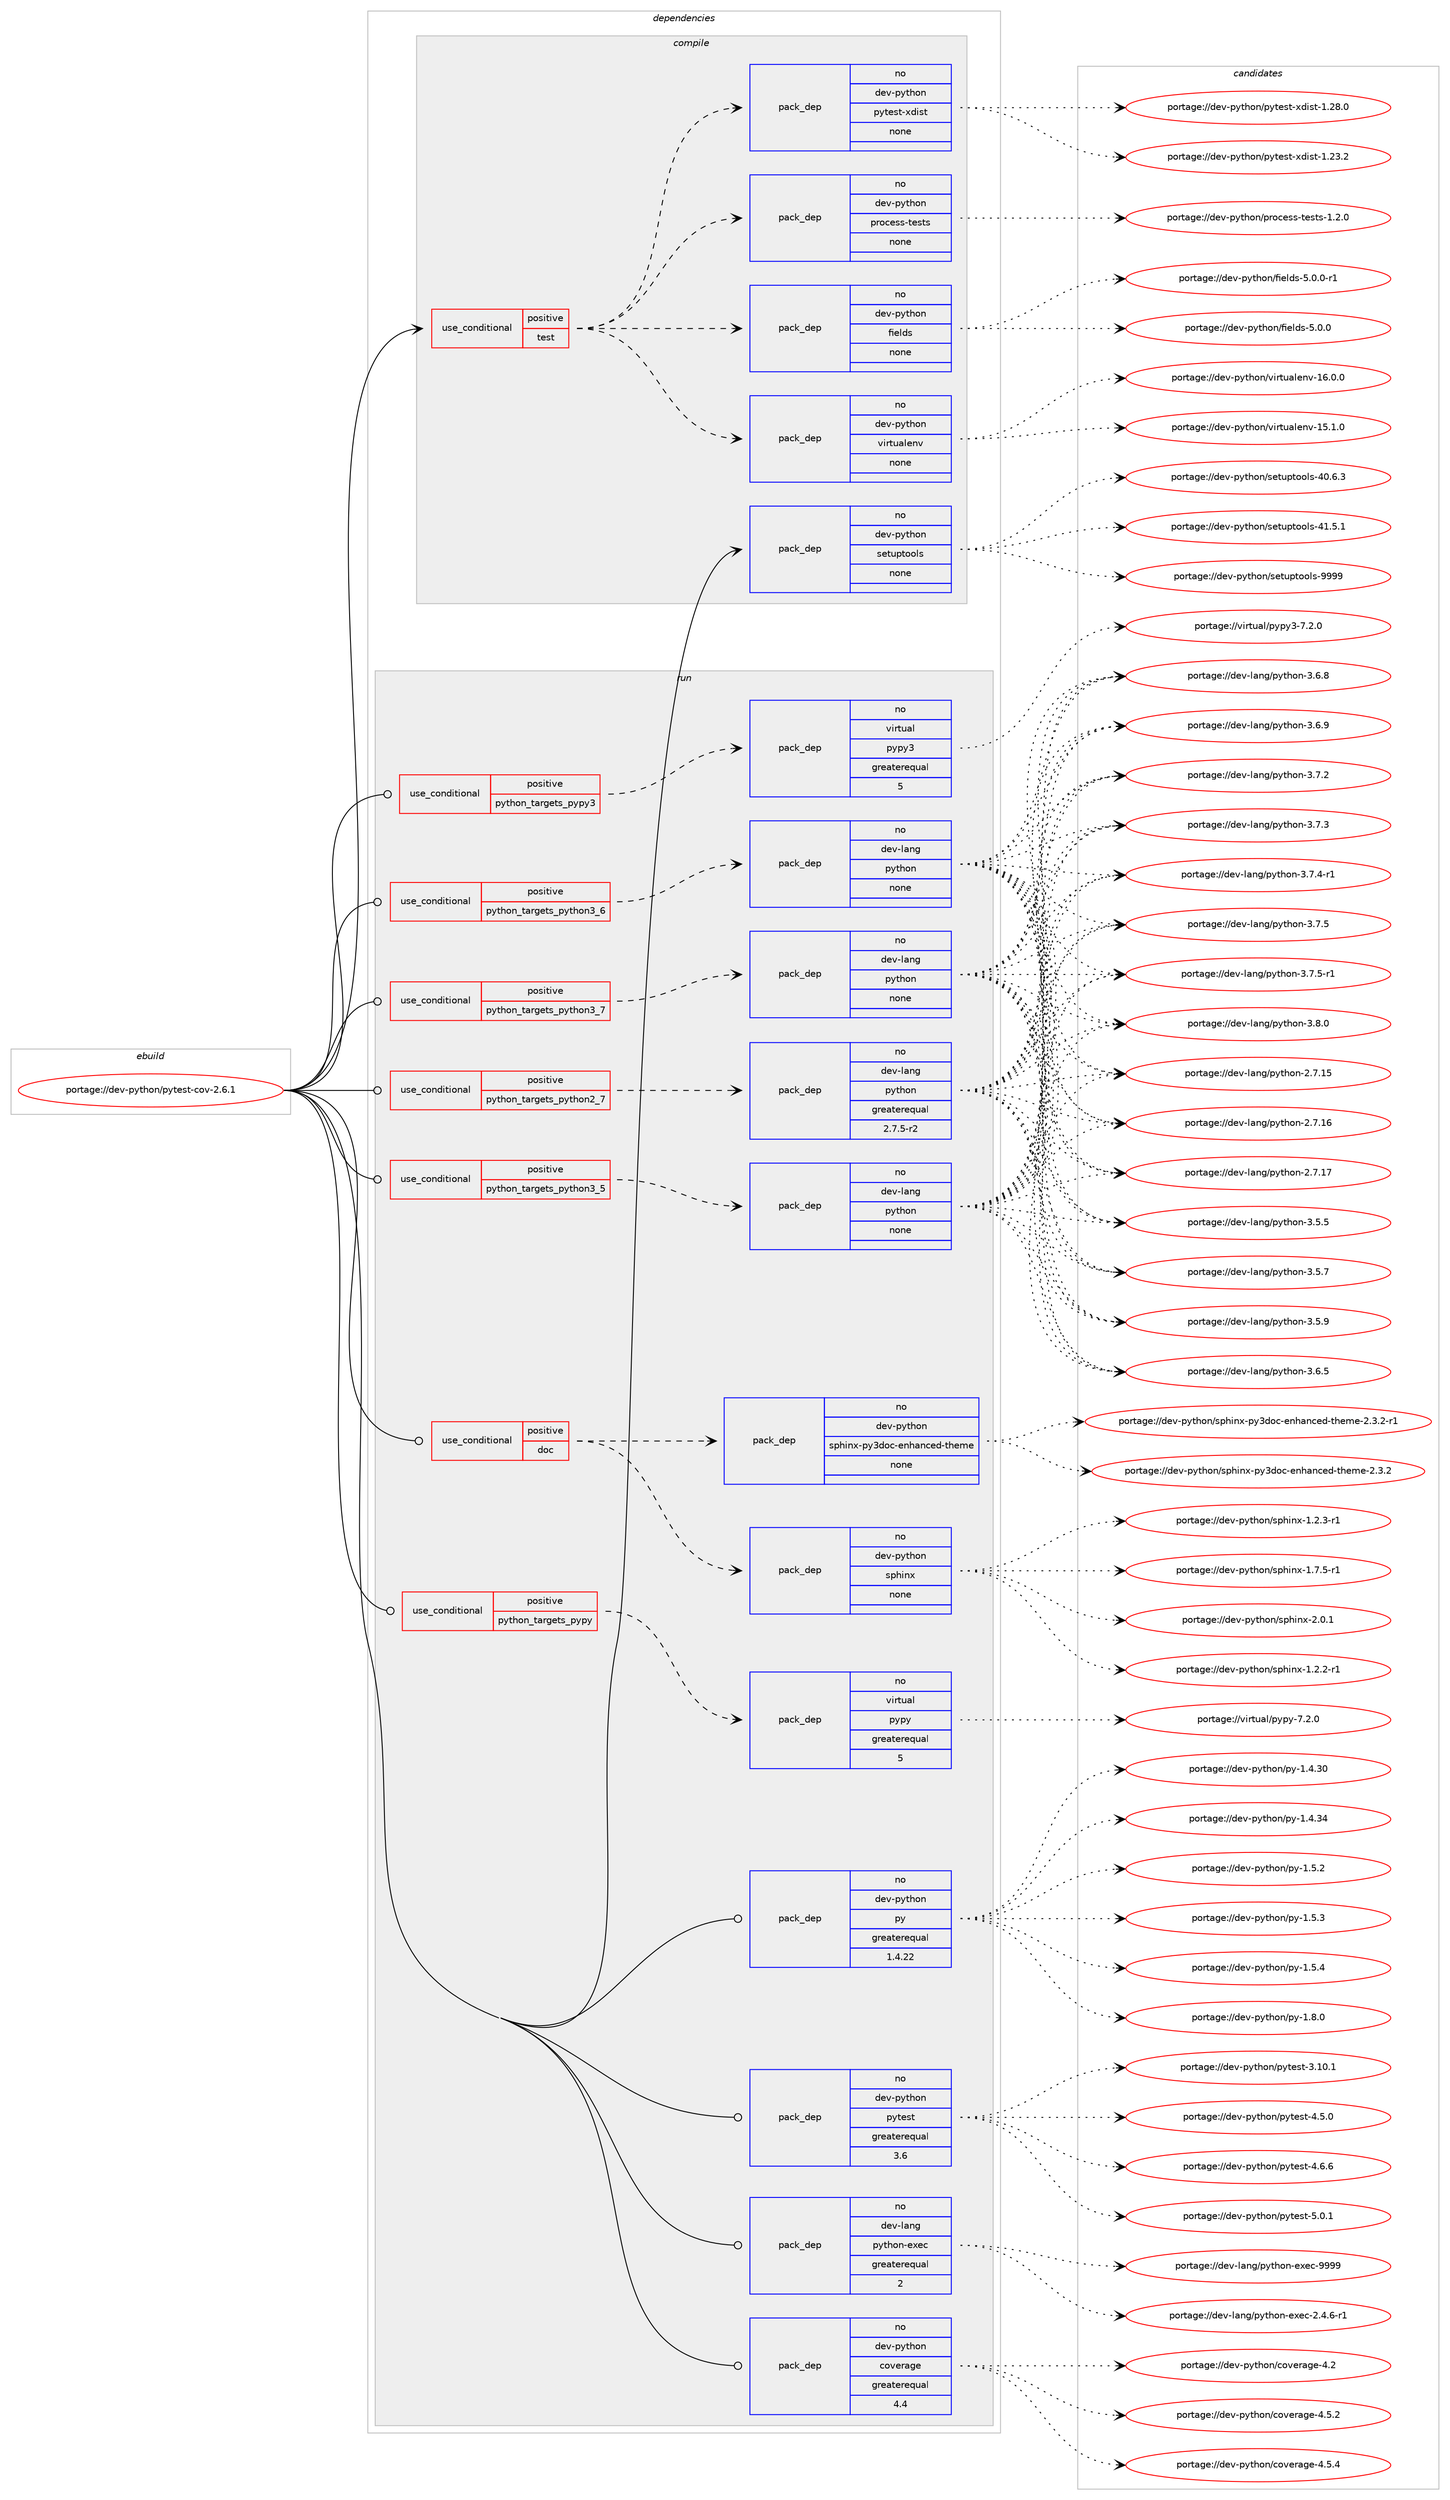 digraph prolog {

# *************
# Graph options
# *************

newrank=true;
concentrate=true;
compound=true;
graph [rankdir=LR,fontname=Helvetica,fontsize=10,ranksep=1.5];#, ranksep=2.5, nodesep=0.2];
edge  [arrowhead=vee];
node  [fontname=Helvetica,fontsize=10];

# **********
# The ebuild
# **********

subgraph cluster_leftcol {
color=gray;
rank=same;
label=<<i>ebuild</i>>;
id [label="portage://dev-python/pytest-cov-2.6.1", color=red, width=4, href="../dev-python/pytest-cov-2.6.1.svg"];
}

# ****************
# The dependencies
# ****************

subgraph cluster_midcol {
color=gray;
label=<<i>dependencies</i>>;
subgraph cluster_compile {
fillcolor="#eeeeee";
style=filled;
label=<<i>compile</i>>;
subgraph cond36302 {
dependency164307 [label=<<TABLE BORDER="0" CELLBORDER="1" CELLSPACING="0" CELLPADDING="4"><TR><TD ROWSPAN="3" CELLPADDING="10">use_conditional</TD></TR><TR><TD>positive</TD></TR><TR><TD>test</TD></TR></TABLE>>, shape=none, color=red];
subgraph pack124616 {
dependency164308 [label=<<TABLE BORDER="0" CELLBORDER="1" CELLSPACING="0" CELLPADDING="4" WIDTH="220"><TR><TD ROWSPAN="6" CELLPADDING="30">pack_dep</TD></TR><TR><TD WIDTH="110">no</TD></TR><TR><TD>dev-python</TD></TR><TR><TD>virtualenv</TD></TR><TR><TD>none</TD></TR><TR><TD></TD></TR></TABLE>>, shape=none, color=blue];
}
dependency164307:e -> dependency164308:w [weight=20,style="dashed",arrowhead="vee"];
subgraph pack124617 {
dependency164309 [label=<<TABLE BORDER="0" CELLBORDER="1" CELLSPACING="0" CELLPADDING="4" WIDTH="220"><TR><TD ROWSPAN="6" CELLPADDING="30">pack_dep</TD></TR><TR><TD WIDTH="110">no</TD></TR><TR><TD>dev-python</TD></TR><TR><TD>fields</TD></TR><TR><TD>none</TD></TR><TR><TD></TD></TR></TABLE>>, shape=none, color=blue];
}
dependency164307:e -> dependency164309:w [weight=20,style="dashed",arrowhead="vee"];
subgraph pack124618 {
dependency164310 [label=<<TABLE BORDER="0" CELLBORDER="1" CELLSPACING="0" CELLPADDING="4" WIDTH="220"><TR><TD ROWSPAN="6" CELLPADDING="30">pack_dep</TD></TR><TR><TD WIDTH="110">no</TD></TR><TR><TD>dev-python</TD></TR><TR><TD>process-tests</TD></TR><TR><TD>none</TD></TR><TR><TD></TD></TR></TABLE>>, shape=none, color=blue];
}
dependency164307:e -> dependency164310:w [weight=20,style="dashed",arrowhead="vee"];
subgraph pack124619 {
dependency164311 [label=<<TABLE BORDER="0" CELLBORDER="1" CELLSPACING="0" CELLPADDING="4" WIDTH="220"><TR><TD ROWSPAN="6" CELLPADDING="30">pack_dep</TD></TR><TR><TD WIDTH="110">no</TD></TR><TR><TD>dev-python</TD></TR><TR><TD>pytest-xdist</TD></TR><TR><TD>none</TD></TR><TR><TD></TD></TR></TABLE>>, shape=none, color=blue];
}
dependency164307:e -> dependency164311:w [weight=20,style="dashed",arrowhead="vee"];
}
id:e -> dependency164307:w [weight=20,style="solid",arrowhead="vee"];
subgraph pack124620 {
dependency164312 [label=<<TABLE BORDER="0" CELLBORDER="1" CELLSPACING="0" CELLPADDING="4" WIDTH="220"><TR><TD ROWSPAN="6" CELLPADDING="30">pack_dep</TD></TR><TR><TD WIDTH="110">no</TD></TR><TR><TD>dev-python</TD></TR><TR><TD>setuptools</TD></TR><TR><TD>none</TD></TR><TR><TD></TD></TR></TABLE>>, shape=none, color=blue];
}
id:e -> dependency164312:w [weight=20,style="solid",arrowhead="vee"];
}
subgraph cluster_compileandrun {
fillcolor="#eeeeee";
style=filled;
label=<<i>compile and run</i>>;
}
subgraph cluster_run {
fillcolor="#eeeeee";
style=filled;
label=<<i>run</i>>;
subgraph cond36303 {
dependency164313 [label=<<TABLE BORDER="0" CELLBORDER="1" CELLSPACING="0" CELLPADDING="4"><TR><TD ROWSPAN="3" CELLPADDING="10">use_conditional</TD></TR><TR><TD>positive</TD></TR><TR><TD>doc</TD></TR></TABLE>>, shape=none, color=red];
subgraph pack124621 {
dependency164314 [label=<<TABLE BORDER="0" CELLBORDER="1" CELLSPACING="0" CELLPADDING="4" WIDTH="220"><TR><TD ROWSPAN="6" CELLPADDING="30">pack_dep</TD></TR><TR><TD WIDTH="110">no</TD></TR><TR><TD>dev-python</TD></TR><TR><TD>sphinx</TD></TR><TR><TD>none</TD></TR><TR><TD></TD></TR></TABLE>>, shape=none, color=blue];
}
dependency164313:e -> dependency164314:w [weight=20,style="dashed",arrowhead="vee"];
subgraph pack124622 {
dependency164315 [label=<<TABLE BORDER="0" CELLBORDER="1" CELLSPACING="0" CELLPADDING="4" WIDTH="220"><TR><TD ROWSPAN="6" CELLPADDING="30">pack_dep</TD></TR><TR><TD WIDTH="110">no</TD></TR><TR><TD>dev-python</TD></TR><TR><TD>sphinx-py3doc-enhanced-theme</TD></TR><TR><TD>none</TD></TR><TR><TD></TD></TR></TABLE>>, shape=none, color=blue];
}
dependency164313:e -> dependency164315:w [weight=20,style="dashed",arrowhead="vee"];
}
id:e -> dependency164313:w [weight=20,style="solid",arrowhead="odot"];
subgraph cond36304 {
dependency164316 [label=<<TABLE BORDER="0" CELLBORDER="1" CELLSPACING="0" CELLPADDING="4"><TR><TD ROWSPAN="3" CELLPADDING="10">use_conditional</TD></TR><TR><TD>positive</TD></TR><TR><TD>python_targets_pypy</TD></TR></TABLE>>, shape=none, color=red];
subgraph pack124623 {
dependency164317 [label=<<TABLE BORDER="0" CELLBORDER="1" CELLSPACING="0" CELLPADDING="4" WIDTH="220"><TR><TD ROWSPAN="6" CELLPADDING="30">pack_dep</TD></TR><TR><TD WIDTH="110">no</TD></TR><TR><TD>virtual</TD></TR><TR><TD>pypy</TD></TR><TR><TD>greaterequal</TD></TR><TR><TD>5</TD></TR></TABLE>>, shape=none, color=blue];
}
dependency164316:e -> dependency164317:w [weight=20,style="dashed",arrowhead="vee"];
}
id:e -> dependency164316:w [weight=20,style="solid",arrowhead="odot"];
subgraph cond36305 {
dependency164318 [label=<<TABLE BORDER="0" CELLBORDER="1" CELLSPACING="0" CELLPADDING="4"><TR><TD ROWSPAN="3" CELLPADDING="10">use_conditional</TD></TR><TR><TD>positive</TD></TR><TR><TD>python_targets_pypy3</TD></TR></TABLE>>, shape=none, color=red];
subgraph pack124624 {
dependency164319 [label=<<TABLE BORDER="0" CELLBORDER="1" CELLSPACING="0" CELLPADDING="4" WIDTH="220"><TR><TD ROWSPAN="6" CELLPADDING="30">pack_dep</TD></TR><TR><TD WIDTH="110">no</TD></TR><TR><TD>virtual</TD></TR><TR><TD>pypy3</TD></TR><TR><TD>greaterequal</TD></TR><TR><TD>5</TD></TR></TABLE>>, shape=none, color=blue];
}
dependency164318:e -> dependency164319:w [weight=20,style="dashed",arrowhead="vee"];
}
id:e -> dependency164318:w [weight=20,style="solid",arrowhead="odot"];
subgraph cond36306 {
dependency164320 [label=<<TABLE BORDER="0" CELLBORDER="1" CELLSPACING="0" CELLPADDING="4"><TR><TD ROWSPAN="3" CELLPADDING="10">use_conditional</TD></TR><TR><TD>positive</TD></TR><TR><TD>python_targets_python2_7</TD></TR></TABLE>>, shape=none, color=red];
subgraph pack124625 {
dependency164321 [label=<<TABLE BORDER="0" CELLBORDER="1" CELLSPACING="0" CELLPADDING="4" WIDTH="220"><TR><TD ROWSPAN="6" CELLPADDING="30">pack_dep</TD></TR><TR><TD WIDTH="110">no</TD></TR><TR><TD>dev-lang</TD></TR><TR><TD>python</TD></TR><TR><TD>greaterequal</TD></TR><TR><TD>2.7.5-r2</TD></TR></TABLE>>, shape=none, color=blue];
}
dependency164320:e -> dependency164321:w [weight=20,style="dashed",arrowhead="vee"];
}
id:e -> dependency164320:w [weight=20,style="solid",arrowhead="odot"];
subgraph cond36307 {
dependency164322 [label=<<TABLE BORDER="0" CELLBORDER="1" CELLSPACING="0" CELLPADDING="4"><TR><TD ROWSPAN="3" CELLPADDING="10">use_conditional</TD></TR><TR><TD>positive</TD></TR><TR><TD>python_targets_python3_5</TD></TR></TABLE>>, shape=none, color=red];
subgraph pack124626 {
dependency164323 [label=<<TABLE BORDER="0" CELLBORDER="1" CELLSPACING="0" CELLPADDING="4" WIDTH="220"><TR><TD ROWSPAN="6" CELLPADDING="30">pack_dep</TD></TR><TR><TD WIDTH="110">no</TD></TR><TR><TD>dev-lang</TD></TR><TR><TD>python</TD></TR><TR><TD>none</TD></TR><TR><TD></TD></TR></TABLE>>, shape=none, color=blue];
}
dependency164322:e -> dependency164323:w [weight=20,style="dashed",arrowhead="vee"];
}
id:e -> dependency164322:w [weight=20,style="solid",arrowhead="odot"];
subgraph cond36308 {
dependency164324 [label=<<TABLE BORDER="0" CELLBORDER="1" CELLSPACING="0" CELLPADDING="4"><TR><TD ROWSPAN="3" CELLPADDING="10">use_conditional</TD></TR><TR><TD>positive</TD></TR><TR><TD>python_targets_python3_6</TD></TR></TABLE>>, shape=none, color=red];
subgraph pack124627 {
dependency164325 [label=<<TABLE BORDER="0" CELLBORDER="1" CELLSPACING="0" CELLPADDING="4" WIDTH="220"><TR><TD ROWSPAN="6" CELLPADDING="30">pack_dep</TD></TR><TR><TD WIDTH="110">no</TD></TR><TR><TD>dev-lang</TD></TR><TR><TD>python</TD></TR><TR><TD>none</TD></TR><TR><TD></TD></TR></TABLE>>, shape=none, color=blue];
}
dependency164324:e -> dependency164325:w [weight=20,style="dashed",arrowhead="vee"];
}
id:e -> dependency164324:w [weight=20,style="solid",arrowhead="odot"];
subgraph cond36309 {
dependency164326 [label=<<TABLE BORDER="0" CELLBORDER="1" CELLSPACING="0" CELLPADDING="4"><TR><TD ROWSPAN="3" CELLPADDING="10">use_conditional</TD></TR><TR><TD>positive</TD></TR><TR><TD>python_targets_python3_7</TD></TR></TABLE>>, shape=none, color=red];
subgraph pack124628 {
dependency164327 [label=<<TABLE BORDER="0" CELLBORDER="1" CELLSPACING="0" CELLPADDING="4" WIDTH="220"><TR><TD ROWSPAN="6" CELLPADDING="30">pack_dep</TD></TR><TR><TD WIDTH="110">no</TD></TR><TR><TD>dev-lang</TD></TR><TR><TD>python</TD></TR><TR><TD>none</TD></TR><TR><TD></TD></TR></TABLE>>, shape=none, color=blue];
}
dependency164326:e -> dependency164327:w [weight=20,style="dashed",arrowhead="vee"];
}
id:e -> dependency164326:w [weight=20,style="solid",arrowhead="odot"];
subgraph pack124629 {
dependency164328 [label=<<TABLE BORDER="0" CELLBORDER="1" CELLSPACING="0" CELLPADDING="4" WIDTH="220"><TR><TD ROWSPAN="6" CELLPADDING="30">pack_dep</TD></TR><TR><TD WIDTH="110">no</TD></TR><TR><TD>dev-lang</TD></TR><TR><TD>python-exec</TD></TR><TR><TD>greaterequal</TD></TR><TR><TD>2</TD></TR></TABLE>>, shape=none, color=blue];
}
id:e -> dependency164328:w [weight=20,style="solid",arrowhead="odot"];
subgraph pack124630 {
dependency164329 [label=<<TABLE BORDER="0" CELLBORDER="1" CELLSPACING="0" CELLPADDING="4" WIDTH="220"><TR><TD ROWSPAN="6" CELLPADDING="30">pack_dep</TD></TR><TR><TD WIDTH="110">no</TD></TR><TR><TD>dev-python</TD></TR><TR><TD>coverage</TD></TR><TR><TD>greaterequal</TD></TR><TR><TD>4.4</TD></TR></TABLE>>, shape=none, color=blue];
}
id:e -> dependency164329:w [weight=20,style="solid",arrowhead="odot"];
subgraph pack124631 {
dependency164330 [label=<<TABLE BORDER="0" CELLBORDER="1" CELLSPACING="0" CELLPADDING="4" WIDTH="220"><TR><TD ROWSPAN="6" CELLPADDING="30">pack_dep</TD></TR><TR><TD WIDTH="110">no</TD></TR><TR><TD>dev-python</TD></TR><TR><TD>py</TD></TR><TR><TD>greaterequal</TD></TR><TR><TD>1.4.22</TD></TR></TABLE>>, shape=none, color=blue];
}
id:e -> dependency164330:w [weight=20,style="solid",arrowhead="odot"];
subgraph pack124632 {
dependency164331 [label=<<TABLE BORDER="0" CELLBORDER="1" CELLSPACING="0" CELLPADDING="4" WIDTH="220"><TR><TD ROWSPAN="6" CELLPADDING="30">pack_dep</TD></TR><TR><TD WIDTH="110">no</TD></TR><TR><TD>dev-python</TD></TR><TR><TD>pytest</TD></TR><TR><TD>greaterequal</TD></TR><TR><TD>3.6</TD></TR></TABLE>>, shape=none, color=blue];
}
id:e -> dependency164331:w [weight=20,style="solid",arrowhead="odot"];
}
}

# **************
# The candidates
# **************

subgraph cluster_choices {
rank=same;
color=gray;
label=<<i>candidates</i>>;

subgraph choice124616 {
color=black;
nodesep=1;
choiceportage10010111845112121116104111110471181051141161179710810111011845495346494648 [label="portage://dev-python/virtualenv-15.1.0", color=red, width=4,href="../dev-python/virtualenv-15.1.0.svg"];
choiceportage10010111845112121116104111110471181051141161179710810111011845495446484648 [label="portage://dev-python/virtualenv-16.0.0", color=red, width=4,href="../dev-python/virtualenv-16.0.0.svg"];
dependency164308:e -> choiceportage10010111845112121116104111110471181051141161179710810111011845495346494648:w [style=dotted,weight="100"];
dependency164308:e -> choiceportage10010111845112121116104111110471181051141161179710810111011845495446484648:w [style=dotted,weight="100"];
}
subgraph choice124617 {
color=black;
nodesep=1;
choiceportage1001011184511212111610411111047102105101108100115455346484648 [label="portage://dev-python/fields-5.0.0", color=red, width=4,href="../dev-python/fields-5.0.0.svg"];
choiceportage10010111845112121116104111110471021051011081001154553464846484511449 [label="portage://dev-python/fields-5.0.0-r1", color=red, width=4,href="../dev-python/fields-5.0.0-r1.svg"];
dependency164309:e -> choiceportage1001011184511212111610411111047102105101108100115455346484648:w [style=dotted,weight="100"];
dependency164309:e -> choiceportage10010111845112121116104111110471021051011081001154553464846484511449:w [style=dotted,weight="100"];
}
subgraph choice124618 {
color=black;
nodesep=1;
choiceportage10010111845112121116104111110471121141119910111511545116101115116115454946504648 [label="portage://dev-python/process-tests-1.2.0", color=red, width=4,href="../dev-python/process-tests-1.2.0.svg"];
dependency164310:e -> choiceportage10010111845112121116104111110471121141119910111511545116101115116115454946504648:w [style=dotted,weight="100"];
}
subgraph choice124619 {
color=black;
nodesep=1;
choiceportage10010111845112121116104111110471121211161011151164512010010511511645494650514650 [label="portage://dev-python/pytest-xdist-1.23.2", color=red, width=4,href="../dev-python/pytest-xdist-1.23.2.svg"];
choiceportage10010111845112121116104111110471121211161011151164512010010511511645494650564648 [label="portage://dev-python/pytest-xdist-1.28.0", color=red, width=4,href="../dev-python/pytest-xdist-1.28.0.svg"];
dependency164311:e -> choiceportage10010111845112121116104111110471121211161011151164512010010511511645494650514650:w [style=dotted,weight="100"];
dependency164311:e -> choiceportage10010111845112121116104111110471121211161011151164512010010511511645494650564648:w [style=dotted,weight="100"];
}
subgraph choice124620 {
color=black;
nodesep=1;
choiceportage100101118451121211161041111104711510111611711211611111110811545524846544651 [label="portage://dev-python/setuptools-40.6.3", color=red, width=4,href="../dev-python/setuptools-40.6.3.svg"];
choiceportage100101118451121211161041111104711510111611711211611111110811545524946534649 [label="portage://dev-python/setuptools-41.5.1", color=red, width=4,href="../dev-python/setuptools-41.5.1.svg"];
choiceportage10010111845112121116104111110471151011161171121161111111081154557575757 [label="portage://dev-python/setuptools-9999", color=red, width=4,href="../dev-python/setuptools-9999.svg"];
dependency164312:e -> choiceportage100101118451121211161041111104711510111611711211611111110811545524846544651:w [style=dotted,weight="100"];
dependency164312:e -> choiceportage100101118451121211161041111104711510111611711211611111110811545524946534649:w [style=dotted,weight="100"];
dependency164312:e -> choiceportage10010111845112121116104111110471151011161171121161111111081154557575757:w [style=dotted,weight="100"];
}
subgraph choice124621 {
color=black;
nodesep=1;
choiceportage10010111845112121116104111110471151121041051101204549465046504511449 [label="portage://dev-python/sphinx-1.2.2-r1", color=red, width=4,href="../dev-python/sphinx-1.2.2-r1.svg"];
choiceportage10010111845112121116104111110471151121041051101204549465046514511449 [label="portage://dev-python/sphinx-1.2.3-r1", color=red, width=4,href="../dev-python/sphinx-1.2.3-r1.svg"];
choiceportage10010111845112121116104111110471151121041051101204549465546534511449 [label="portage://dev-python/sphinx-1.7.5-r1", color=red, width=4,href="../dev-python/sphinx-1.7.5-r1.svg"];
choiceportage1001011184511212111610411111047115112104105110120455046484649 [label="portage://dev-python/sphinx-2.0.1", color=red, width=4,href="../dev-python/sphinx-2.0.1.svg"];
dependency164314:e -> choiceportage10010111845112121116104111110471151121041051101204549465046504511449:w [style=dotted,weight="100"];
dependency164314:e -> choiceportage10010111845112121116104111110471151121041051101204549465046514511449:w [style=dotted,weight="100"];
dependency164314:e -> choiceportage10010111845112121116104111110471151121041051101204549465546534511449:w [style=dotted,weight="100"];
dependency164314:e -> choiceportage1001011184511212111610411111047115112104105110120455046484649:w [style=dotted,weight="100"];
}
subgraph choice124622 {
color=black;
nodesep=1;
choiceportage100101118451121211161041111104711511210410511012045112121511001119945101110104971109910110045116104101109101455046514650 [label="portage://dev-python/sphinx-py3doc-enhanced-theme-2.3.2", color=red, width=4,href="../dev-python/sphinx-py3doc-enhanced-theme-2.3.2.svg"];
choiceportage1001011184511212111610411111047115112104105110120451121215110011199451011101049711099101100451161041011091014550465146504511449 [label="portage://dev-python/sphinx-py3doc-enhanced-theme-2.3.2-r1", color=red, width=4,href="../dev-python/sphinx-py3doc-enhanced-theme-2.3.2-r1.svg"];
dependency164315:e -> choiceportage100101118451121211161041111104711511210410511012045112121511001119945101110104971109910110045116104101109101455046514650:w [style=dotted,weight="100"];
dependency164315:e -> choiceportage1001011184511212111610411111047115112104105110120451121215110011199451011101049711099101100451161041011091014550465146504511449:w [style=dotted,weight="100"];
}
subgraph choice124623 {
color=black;
nodesep=1;
choiceportage1181051141161179710847112121112121455546504648 [label="portage://virtual/pypy-7.2.0", color=red, width=4,href="../virtual/pypy-7.2.0.svg"];
dependency164317:e -> choiceportage1181051141161179710847112121112121455546504648:w [style=dotted,weight="100"];
}
subgraph choice124624 {
color=black;
nodesep=1;
choiceportage118105114116117971084711212111212151455546504648 [label="portage://virtual/pypy3-7.2.0", color=red, width=4,href="../virtual/pypy3-7.2.0.svg"];
dependency164319:e -> choiceportage118105114116117971084711212111212151455546504648:w [style=dotted,weight="100"];
}
subgraph choice124625 {
color=black;
nodesep=1;
choiceportage10010111845108971101034711212111610411111045504655464953 [label="portage://dev-lang/python-2.7.15", color=red, width=4,href="../dev-lang/python-2.7.15.svg"];
choiceportage10010111845108971101034711212111610411111045504655464954 [label="portage://dev-lang/python-2.7.16", color=red, width=4,href="../dev-lang/python-2.7.16.svg"];
choiceportage10010111845108971101034711212111610411111045504655464955 [label="portage://dev-lang/python-2.7.17", color=red, width=4,href="../dev-lang/python-2.7.17.svg"];
choiceportage100101118451089711010347112121116104111110455146534653 [label="portage://dev-lang/python-3.5.5", color=red, width=4,href="../dev-lang/python-3.5.5.svg"];
choiceportage100101118451089711010347112121116104111110455146534655 [label="portage://dev-lang/python-3.5.7", color=red, width=4,href="../dev-lang/python-3.5.7.svg"];
choiceportage100101118451089711010347112121116104111110455146534657 [label="portage://dev-lang/python-3.5.9", color=red, width=4,href="../dev-lang/python-3.5.9.svg"];
choiceportage100101118451089711010347112121116104111110455146544653 [label="portage://dev-lang/python-3.6.5", color=red, width=4,href="../dev-lang/python-3.6.5.svg"];
choiceportage100101118451089711010347112121116104111110455146544656 [label="portage://dev-lang/python-3.6.8", color=red, width=4,href="../dev-lang/python-3.6.8.svg"];
choiceportage100101118451089711010347112121116104111110455146544657 [label="portage://dev-lang/python-3.6.9", color=red, width=4,href="../dev-lang/python-3.6.9.svg"];
choiceportage100101118451089711010347112121116104111110455146554650 [label="portage://dev-lang/python-3.7.2", color=red, width=4,href="../dev-lang/python-3.7.2.svg"];
choiceportage100101118451089711010347112121116104111110455146554651 [label="portage://dev-lang/python-3.7.3", color=red, width=4,href="../dev-lang/python-3.7.3.svg"];
choiceportage1001011184510897110103471121211161041111104551465546524511449 [label="portage://dev-lang/python-3.7.4-r1", color=red, width=4,href="../dev-lang/python-3.7.4-r1.svg"];
choiceportage100101118451089711010347112121116104111110455146554653 [label="portage://dev-lang/python-3.7.5", color=red, width=4,href="../dev-lang/python-3.7.5.svg"];
choiceportage1001011184510897110103471121211161041111104551465546534511449 [label="portage://dev-lang/python-3.7.5-r1", color=red, width=4,href="../dev-lang/python-3.7.5-r1.svg"];
choiceportage100101118451089711010347112121116104111110455146564648 [label="portage://dev-lang/python-3.8.0", color=red, width=4,href="../dev-lang/python-3.8.0.svg"];
dependency164321:e -> choiceportage10010111845108971101034711212111610411111045504655464953:w [style=dotted,weight="100"];
dependency164321:e -> choiceportage10010111845108971101034711212111610411111045504655464954:w [style=dotted,weight="100"];
dependency164321:e -> choiceportage10010111845108971101034711212111610411111045504655464955:w [style=dotted,weight="100"];
dependency164321:e -> choiceportage100101118451089711010347112121116104111110455146534653:w [style=dotted,weight="100"];
dependency164321:e -> choiceportage100101118451089711010347112121116104111110455146534655:w [style=dotted,weight="100"];
dependency164321:e -> choiceportage100101118451089711010347112121116104111110455146534657:w [style=dotted,weight="100"];
dependency164321:e -> choiceportage100101118451089711010347112121116104111110455146544653:w [style=dotted,weight="100"];
dependency164321:e -> choiceportage100101118451089711010347112121116104111110455146544656:w [style=dotted,weight="100"];
dependency164321:e -> choiceportage100101118451089711010347112121116104111110455146544657:w [style=dotted,weight="100"];
dependency164321:e -> choiceportage100101118451089711010347112121116104111110455146554650:w [style=dotted,weight="100"];
dependency164321:e -> choiceportage100101118451089711010347112121116104111110455146554651:w [style=dotted,weight="100"];
dependency164321:e -> choiceportage1001011184510897110103471121211161041111104551465546524511449:w [style=dotted,weight="100"];
dependency164321:e -> choiceportage100101118451089711010347112121116104111110455146554653:w [style=dotted,weight="100"];
dependency164321:e -> choiceportage1001011184510897110103471121211161041111104551465546534511449:w [style=dotted,weight="100"];
dependency164321:e -> choiceportage100101118451089711010347112121116104111110455146564648:w [style=dotted,weight="100"];
}
subgraph choice124626 {
color=black;
nodesep=1;
choiceportage10010111845108971101034711212111610411111045504655464953 [label="portage://dev-lang/python-2.7.15", color=red, width=4,href="../dev-lang/python-2.7.15.svg"];
choiceportage10010111845108971101034711212111610411111045504655464954 [label="portage://dev-lang/python-2.7.16", color=red, width=4,href="../dev-lang/python-2.7.16.svg"];
choiceportage10010111845108971101034711212111610411111045504655464955 [label="portage://dev-lang/python-2.7.17", color=red, width=4,href="../dev-lang/python-2.7.17.svg"];
choiceportage100101118451089711010347112121116104111110455146534653 [label="portage://dev-lang/python-3.5.5", color=red, width=4,href="../dev-lang/python-3.5.5.svg"];
choiceportage100101118451089711010347112121116104111110455146534655 [label="portage://dev-lang/python-3.5.7", color=red, width=4,href="../dev-lang/python-3.5.7.svg"];
choiceportage100101118451089711010347112121116104111110455146534657 [label="portage://dev-lang/python-3.5.9", color=red, width=4,href="../dev-lang/python-3.5.9.svg"];
choiceportage100101118451089711010347112121116104111110455146544653 [label="portage://dev-lang/python-3.6.5", color=red, width=4,href="../dev-lang/python-3.6.5.svg"];
choiceportage100101118451089711010347112121116104111110455146544656 [label="portage://dev-lang/python-3.6.8", color=red, width=4,href="../dev-lang/python-3.6.8.svg"];
choiceportage100101118451089711010347112121116104111110455146544657 [label="portage://dev-lang/python-3.6.9", color=red, width=4,href="../dev-lang/python-3.6.9.svg"];
choiceportage100101118451089711010347112121116104111110455146554650 [label="portage://dev-lang/python-3.7.2", color=red, width=4,href="../dev-lang/python-3.7.2.svg"];
choiceportage100101118451089711010347112121116104111110455146554651 [label="portage://dev-lang/python-3.7.3", color=red, width=4,href="../dev-lang/python-3.7.3.svg"];
choiceportage1001011184510897110103471121211161041111104551465546524511449 [label="portage://dev-lang/python-3.7.4-r1", color=red, width=4,href="../dev-lang/python-3.7.4-r1.svg"];
choiceportage100101118451089711010347112121116104111110455146554653 [label="portage://dev-lang/python-3.7.5", color=red, width=4,href="../dev-lang/python-3.7.5.svg"];
choiceportage1001011184510897110103471121211161041111104551465546534511449 [label="portage://dev-lang/python-3.7.5-r1", color=red, width=4,href="../dev-lang/python-3.7.5-r1.svg"];
choiceportage100101118451089711010347112121116104111110455146564648 [label="portage://dev-lang/python-3.8.0", color=red, width=4,href="../dev-lang/python-3.8.0.svg"];
dependency164323:e -> choiceportage10010111845108971101034711212111610411111045504655464953:w [style=dotted,weight="100"];
dependency164323:e -> choiceportage10010111845108971101034711212111610411111045504655464954:w [style=dotted,weight="100"];
dependency164323:e -> choiceportage10010111845108971101034711212111610411111045504655464955:w [style=dotted,weight="100"];
dependency164323:e -> choiceportage100101118451089711010347112121116104111110455146534653:w [style=dotted,weight="100"];
dependency164323:e -> choiceportage100101118451089711010347112121116104111110455146534655:w [style=dotted,weight="100"];
dependency164323:e -> choiceportage100101118451089711010347112121116104111110455146534657:w [style=dotted,weight="100"];
dependency164323:e -> choiceportage100101118451089711010347112121116104111110455146544653:w [style=dotted,weight="100"];
dependency164323:e -> choiceportage100101118451089711010347112121116104111110455146544656:w [style=dotted,weight="100"];
dependency164323:e -> choiceportage100101118451089711010347112121116104111110455146544657:w [style=dotted,weight="100"];
dependency164323:e -> choiceportage100101118451089711010347112121116104111110455146554650:w [style=dotted,weight="100"];
dependency164323:e -> choiceportage100101118451089711010347112121116104111110455146554651:w [style=dotted,weight="100"];
dependency164323:e -> choiceportage1001011184510897110103471121211161041111104551465546524511449:w [style=dotted,weight="100"];
dependency164323:e -> choiceportage100101118451089711010347112121116104111110455146554653:w [style=dotted,weight="100"];
dependency164323:e -> choiceportage1001011184510897110103471121211161041111104551465546534511449:w [style=dotted,weight="100"];
dependency164323:e -> choiceportage100101118451089711010347112121116104111110455146564648:w [style=dotted,weight="100"];
}
subgraph choice124627 {
color=black;
nodesep=1;
choiceportage10010111845108971101034711212111610411111045504655464953 [label="portage://dev-lang/python-2.7.15", color=red, width=4,href="../dev-lang/python-2.7.15.svg"];
choiceportage10010111845108971101034711212111610411111045504655464954 [label="portage://dev-lang/python-2.7.16", color=red, width=4,href="../dev-lang/python-2.7.16.svg"];
choiceportage10010111845108971101034711212111610411111045504655464955 [label="portage://dev-lang/python-2.7.17", color=red, width=4,href="../dev-lang/python-2.7.17.svg"];
choiceportage100101118451089711010347112121116104111110455146534653 [label="portage://dev-lang/python-3.5.5", color=red, width=4,href="../dev-lang/python-3.5.5.svg"];
choiceportage100101118451089711010347112121116104111110455146534655 [label="portage://dev-lang/python-3.5.7", color=red, width=4,href="../dev-lang/python-3.5.7.svg"];
choiceportage100101118451089711010347112121116104111110455146534657 [label="portage://dev-lang/python-3.5.9", color=red, width=4,href="../dev-lang/python-3.5.9.svg"];
choiceportage100101118451089711010347112121116104111110455146544653 [label="portage://dev-lang/python-3.6.5", color=red, width=4,href="../dev-lang/python-3.6.5.svg"];
choiceportage100101118451089711010347112121116104111110455146544656 [label="portage://dev-lang/python-3.6.8", color=red, width=4,href="../dev-lang/python-3.6.8.svg"];
choiceportage100101118451089711010347112121116104111110455146544657 [label="portage://dev-lang/python-3.6.9", color=red, width=4,href="../dev-lang/python-3.6.9.svg"];
choiceportage100101118451089711010347112121116104111110455146554650 [label="portage://dev-lang/python-3.7.2", color=red, width=4,href="../dev-lang/python-3.7.2.svg"];
choiceportage100101118451089711010347112121116104111110455146554651 [label="portage://dev-lang/python-3.7.3", color=red, width=4,href="../dev-lang/python-3.7.3.svg"];
choiceportage1001011184510897110103471121211161041111104551465546524511449 [label="portage://dev-lang/python-3.7.4-r1", color=red, width=4,href="../dev-lang/python-3.7.4-r1.svg"];
choiceportage100101118451089711010347112121116104111110455146554653 [label="portage://dev-lang/python-3.7.5", color=red, width=4,href="../dev-lang/python-3.7.5.svg"];
choiceportage1001011184510897110103471121211161041111104551465546534511449 [label="portage://dev-lang/python-3.7.5-r1", color=red, width=4,href="../dev-lang/python-3.7.5-r1.svg"];
choiceportage100101118451089711010347112121116104111110455146564648 [label="portage://dev-lang/python-3.8.0", color=red, width=4,href="../dev-lang/python-3.8.0.svg"];
dependency164325:e -> choiceportage10010111845108971101034711212111610411111045504655464953:w [style=dotted,weight="100"];
dependency164325:e -> choiceportage10010111845108971101034711212111610411111045504655464954:w [style=dotted,weight="100"];
dependency164325:e -> choiceportage10010111845108971101034711212111610411111045504655464955:w [style=dotted,weight="100"];
dependency164325:e -> choiceportage100101118451089711010347112121116104111110455146534653:w [style=dotted,weight="100"];
dependency164325:e -> choiceportage100101118451089711010347112121116104111110455146534655:w [style=dotted,weight="100"];
dependency164325:e -> choiceportage100101118451089711010347112121116104111110455146534657:w [style=dotted,weight="100"];
dependency164325:e -> choiceportage100101118451089711010347112121116104111110455146544653:w [style=dotted,weight="100"];
dependency164325:e -> choiceportage100101118451089711010347112121116104111110455146544656:w [style=dotted,weight="100"];
dependency164325:e -> choiceportage100101118451089711010347112121116104111110455146544657:w [style=dotted,weight="100"];
dependency164325:e -> choiceportage100101118451089711010347112121116104111110455146554650:w [style=dotted,weight="100"];
dependency164325:e -> choiceportage100101118451089711010347112121116104111110455146554651:w [style=dotted,weight="100"];
dependency164325:e -> choiceportage1001011184510897110103471121211161041111104551465546524511449:w [style=dotted,weight="100"];
dependency164325:e -> choiceportage100101118451089711010347112121116104111110455146554653:w [style=dotted,weight="100"];
dependency164325:e -> choiceportage1001011184510897110103471121211161041111104551465546534511449:w [style=dotted,weight="100"];
dependency164325:e -> choiceportage100101118451089711010347112121116104111110455146564648:w [style=dotted,weight="100"];
}
subgraph choice124628 {
color=black;
nodesep=1;
choiceportage10010111845108971101034711212111610411111045504655464953 [label="portage://dev-lang/python-2.7.15", color=red, width=4,href="../dev-lang/python-2.7.15.svg"];
choiceportage10010111845108971101034711212111610411111045504655464954 [label="portage://dev-lang/python-2.7.16", color=red, width=4,href="../dev-lang/python-2.7.16.svg"];
choiceportage10010111845108971101034711212111610411111045504655464955 [label="portage://dev-lang/python-2.7.17", color=red, width=4,href="../dev-lang/python-2.7.17.svg"];
choiceportage100101118451089711010347112121116104111110455146534653 [label="portage://dev-lang/python-3.5.5", color=red, width=4,href="../dev-lang/python-3.5.5.svg"];
choiceportage100101118451089711010347112121116104111110455146534655 [label="portage://dev-lang/python-3.5.7", color=red, width=4,href="../dev-lang/python-3.5.7.svg"];
choiceportage100101118451089711010347112121116104111110455146534657 [label="portage://dev-lang/python-3.5.9", color=red, width=4,href="../dev-lang/python-3.5.9.svg"];
choiceportage100101118451089711010347112121116104111110455146544653 [label="portage://dev-lang/python-3.6.5", color=red, width=4,href="../dev-lang/python-3.6.5.svg"];
choiceportage100101118451089711010347112121116104111110455146544656 [label="portage://dev-lang/python-3.6.8", color=red, width=4,href="../dev-lang/python-3.6.8.svg"];
choiceportage100101118451089711010347112121116104111110455146544657 [label="portage://dev-lang/python-3.6.9", color=red, width=4,href="../dev-lang/python-3.6.9.svg"];
choiceportage100101118451089711010347112121116104111110455146554650 [label="portage://dev-lang/python-3.7.2", color=red, width=4,href="../dev-lang/python-3.7.2.svg"];
choiceportage100101118451089711010347112121116104111110455146554651 [label="portage://dev-lang/python-3.7.3", color=red, width=4,href="../dev-lang/python-3.7.3.svg"];
choiceportage1001011184510897110103471121211161041111104551465546524511449 [label="portage://dev-lang/python-3.7.4-r1", color=red, width=4,href="../dev-lang/python-3.7.4-r1.svg"];
choiceportage100101118451089711010347112121116104111110455146554653 [label="portage://dev-lang/python-3.7.5", color=red, width=4,href="../dev-lang/python-3.7.5.svg"];
choiceportage1001011184510897110103471121211161041111104551465546534511449 [label="portage://dev-lang/python-3.7.5-r1", color=red, width=4,href="../dev-lang/python-3.7.5-r1.svg"];
choiceportage100101118451089711010347112121116104111110455146564648 [label="portage://dev-lang/python-3.8.0", color=red, width=4,href="../dev-lang/python-3.8.0.svg"];
dependency164327:e -> choiceportage10010111845108971101034711212111610411111045504655464953:w [style=dotted,weight="100"];
dependency164327:e -> choiceportage10010111845108971101034711212111610411111045504655464954:w [style=dotted,weight="100"];
dependency164327:e -> choiceportage10010111845108971101034711212111610411111045504655464955:w [style=dotted,weight="100"];
dependency164327:e -> choiceportage100101118451089711010347112121116104111110455146534653:w [style=dotted,weight="100"];
dependency164327:e -> choiceportage100101118451089711010347112121116104111110455146534655:w [style=dotted,weight="100"];
dependency164327:e -> choiceportage100101118451089711010347112121116104111110455146534657:w [style=dotted,weight="100"];
dependency164327:e -> choiceportage100101118451089711010347112121116104111110455146544653:w [style=dotted,weight="100"];
dependency164327:e -> choiceportage100101118451089711010347112121116104111110455146544656:w [style=dotted,weight="100"];
dependency164327:e -> choiceportage100101118451089711010347112121116104111110455146544657:w [style=dotted,weight="100"];
dependency164327:e -> choiceportage100101118451089711010347112121116104111110455146554650:w [style=dotted,weight="100"];
dependency164327:e -> choiceportage100101118451089711010347112121116104111110455146554651:w [style=dotted,weight="100"];
dependency164327:e -> choiceportage1001011184510897110103471121211161041111104551465546524511449:w [style=dotted,weight="100"];
dependency164327:e -> choiceportage100101118451089711010347112121116104111110455146554653:w [style=dotted,weight="100"];
dependency164327:e -> choiceportage1001011184510897110103471121211161041111104551465546534511449:w [style=dotted,weight="100"];
dependency164327:e -> choiceportage100101118451089711010347112121116104111110455146564648:w [style=dotted,weight="100"];
}
subgraph choice124629 {
color=black;
nodesep=1;
choiceportage10010111845108971101034711212111610411111045101120101994550465246544511449 [label="portage://dev-lang/python-exec-2.4.6-r1", color=red, width=4,href="../dev-lang/python-exec-2.4.6-r1.svg"];
choiceportage10010111845108971101034711212111610411111045101120101994557575757 [label="portage://dev-lang/python-exec-9999", color=red, width=4,href="../dev-lang/python-exec-9999.svg"];
dependency164328:e -> choiceportage10010111845108971101034711212111610411111045101120101994550465246544511449:w [style=dotted,weight="100"];
dependency164328:e -> choiceportage10010111845108971101034711212111610411111045101120101994557575757:w [style=dotted,weight="100"];
}
subgraph choice124630 {
color=black;
nodesep=1;
choiceportage1001011184511212111610411111047991111181011149710310145524650 [label="portage://dev-python/coverage-4.2", color=red, width=4,href="../dev-python/coverage-4.2.svg"];
choiceportage10010111845112121116104111110479911111810111497103101455246534650 [label="portage://dev-python/coverage-4.5.2", color=red, width=4,href="../dev-python/coverage-4.5.2.svg"];
choiceportage10010111845112121116104111110479911111810111497103101455246534652 [label="portage://dev-python/coverage-4.5.4", color=red, width=4,href="../dev-python/coverage-4.5.4.svg"];
dependency164329:e -> choiceportage1001011184511212111610411111047991111181011149710310145524650:w [style=dotted,weight="100"];
dependency164329:e -> choiceportage10010111845112121116104111110479911111810111497103101455246534650:w [style=dotted,weight="100"];
dependency164329:e -> choiceportage10010111845112121116104111110479911111810111497103101455246534652:w [style=dotted,weight="100"];
}
subgraph choice124631 {
color=black;
nodesep=1;
choiceportage100101118451121211161041111104711212145494652465148 [label="portage://dev-python/py-1.4.30", color=red, width=4,href="../dev-python/py-1.4.30.svg"];
choiceportage100101118451121211161041111104711212145494652465152 [label="portage://dev-python/py-1.4.34", color=red, width=4,href="../dev-python/py-1.4.34.svg"];
choiceportage1001011184511212111610411111047112121454946534650 [label="portage://dev-python/py-1.5.2", color=red, width=4,href="../dev-python/py-1.5.2.svg"];
choiceportage1001011184511212111610411111047112121454946534651 [label="portage://dev-python/py-1.5.3", color=red, width=4,href="../dev-python/py-1.5.3.svg"];
choiceportage1001011184511212111610411111047112121454946534652 [label="portage://dev-python/py-1.5.4", color=red, width=4,href="../dev-python/py-1.5.4.svg"];
choiceportage1001011184511212111610411111047112121454946564648 [label="portage://dev-python/py-1.8.0", color=red, width=4,href="../dev-python/py-1.8.0.svg"];
dependency164330:e -> choiceportage100101118451121211161041111104711212145494652465148:w [style=dotted,weight="100"];
dependency164330:e -> choiceportage100101118451121211161041111104711212145494652465152:w [style=dotted,weight="100"];
dependency164330:e -> choiceportage1001011184511212111610411111047112121454946534650:w [style=dotted,weight="100"];
dependency164330:e -> choiceportage1001011184511212111610411111047112121454946534651:w [style=dotted,weight="100"];
dependency164330:e -> choiceportage1001011184511212111610411111047112121454946534652:w [style=dotted,weight="100"];
dependency164330:e -> choiceportage1001011184511212111610411111047112121454946564648:w [style=dotted,weight="100"];
}
subgraph choice124632 {
color=black;
nodesep=1;
choiceportage100101118451121211161041111104711212111610111511645514649484649 [label="portage://dev-python/pytest-3.10.1", color=red, width=4,href="../dev-python/pytest-3.10.1.svg"];
choiceportage1001011184511212111610411111047112121116101115116455246534648 [label="portage://dev-python/pytest-4.5.0", color=red, width=4,href="../dev-python/pytest-4.5.0.svg"];
choiceportage1001011184511212111610411111047112121116101115116455246544654 [label="portage://dev-python/pytest-4.6.6", color=red, width=4,href="../dev-python/pytest-4.6.6.svg"];
choiceportage1001011184511212111610411111047112121116101115116455346484649 [label="portage://dev-python/pytest-5.0.1", color=red, width=4,href="../dev-python/pytest-5.0.1.svg"];
dependency164331:e -> choiceportage100101118451121211161041111104711212111610111511645514649484649:w [style=dotted,weight="100"];
dependency164331:e -> choiceportage1001011184511212111610411111047112121116101115116455246534648:w [style=dotted,weight="100"];
dependency164331:e -> choiceportage1001011184511212111610411111047112121116101115116455246544654:w [style=dotted,weight="100"];
dependency164331:e -> choiceportage1001011184511212111610411111047112121116101115116455346484649:w [style=dotted,weight="100"];
}
}

}
